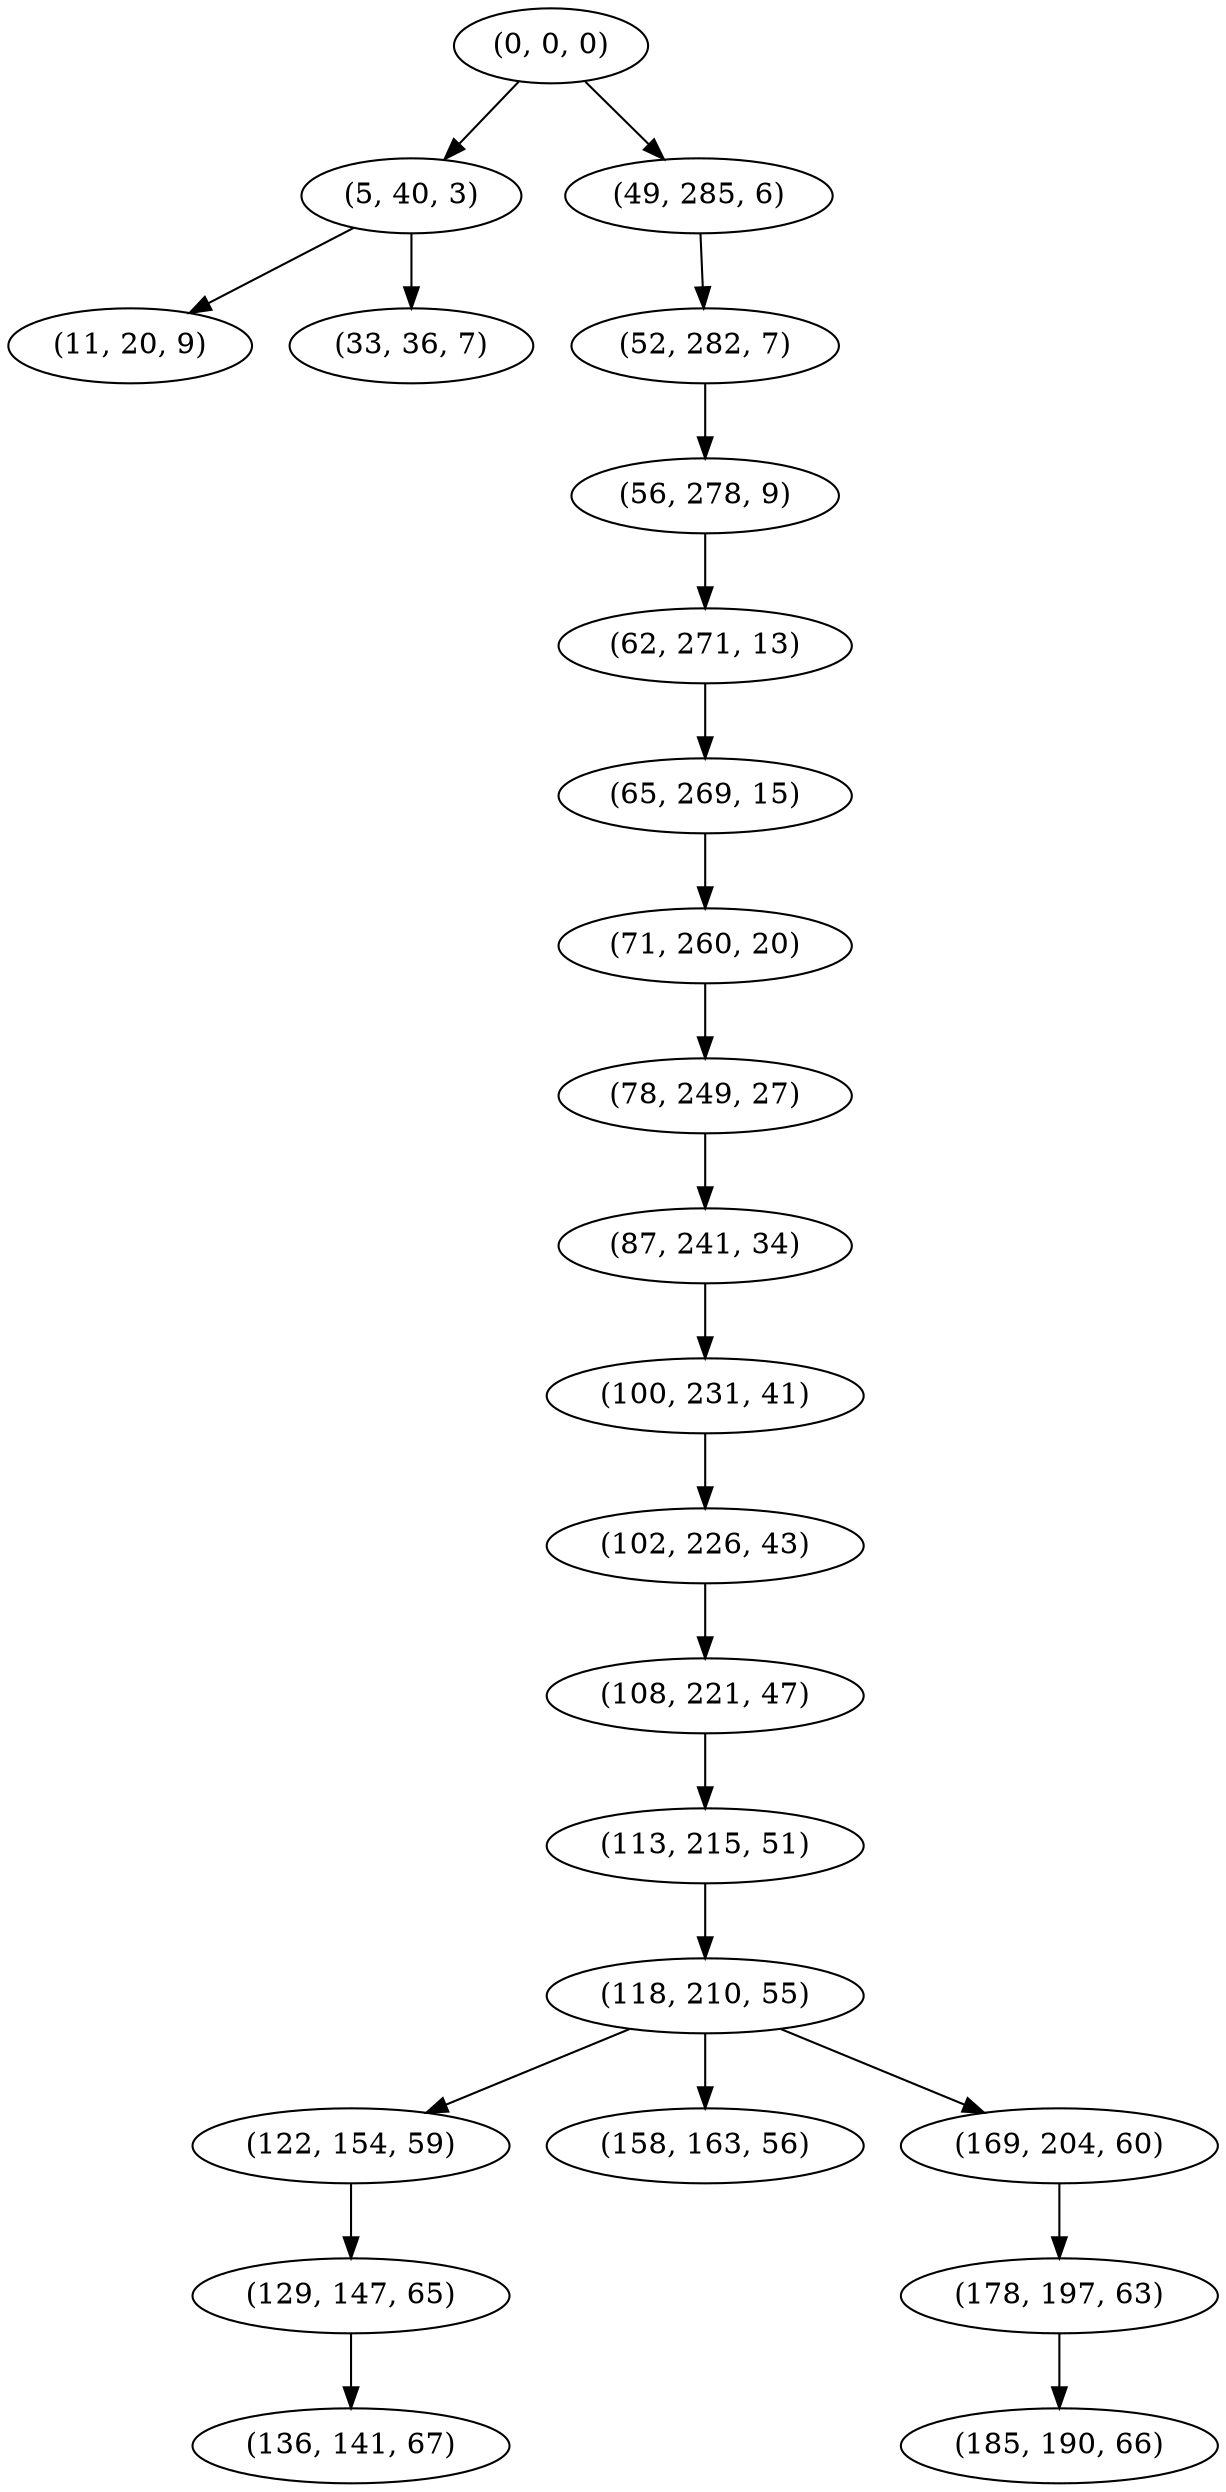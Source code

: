 digraph tree {
    "(0, 0, 0)";
    "(5, 40, 3)";
    "(11, 20, 9)";
    "(33, 36, 7)";
    "(49, 285, 6)";
    "(52, 282, 7)";
    "(56, 278, 9)";
    "(62, 271, 13)";
    "(65, 269, 15)";
    "(71, 260, 20)";
    "(78, 249, 27)";
    "(87, 241, 34)";
    "(100, 231, 41)";
    "(102, 226, 43)";
    "(108, 221, 47)";
    "(113, 215, 51)";
    "(118, 210, 55)";
    "(122, 154, 59)";
    "(129, 147, 65)";
    "(136, 141, 67)";
    "(158, 163, 56)";
    "(169, 204, 60)";
    "(178, 197, 63)";
    "(185, 190, 66)";
    "(0, 0, 0)" -> "(5, 40, 3)";
    "(0, 0, 0)" -> "(49, 285, 6)";
    "(5, 40, 3)" -> "(11, 20, 9)";
    "(5, 40, 3)" -> "(33, 36, 7)";
    "(49, 285, 6)" -> "(52, 282, 7)";
    "(52, 282, 7)" -> "(56, 278, 9)";
    "(56, 278, 9)" -> "(62, 271, 13)";
    "(62, 271, 13)" -> "(65, 269, 15)";
    "(65, 269, 15)" -> "(71, 260, 20)";
    "(71, 260, 20)" -> "(78, 249, 27)";
    "(78, 249, 27)" -> "(87, 241, 34)";
    "(87, 241, 34)" -> "(100, 231, 41)";
    "(100, 231, 41)" -> "(102, 226, 43)";
    "(102, 226, 43)" -> "(108, 221, 47)";
    "(108, 221, 47)" -> "(113, 215, 51)";
    "(113, 215, 51)" -> "(118, 210, 55)";
    "(118, 210, 55)" -> "(122, 154, 59)";
    "(118, 210, 55)" -> "(158, 163, 56)";
    "(118, 210, 55)" -> "(169, 204, 60)";
    "(122, 154, 59)" -> "(129, 147, 65)";
    "(129, 147, 65)" -> "(136, 141, 67)";
    "(169, 204, 60)" -> "(178, 197, 63)";
    "(178, 197, 63)" -> "(185, 190, 66)";
}
